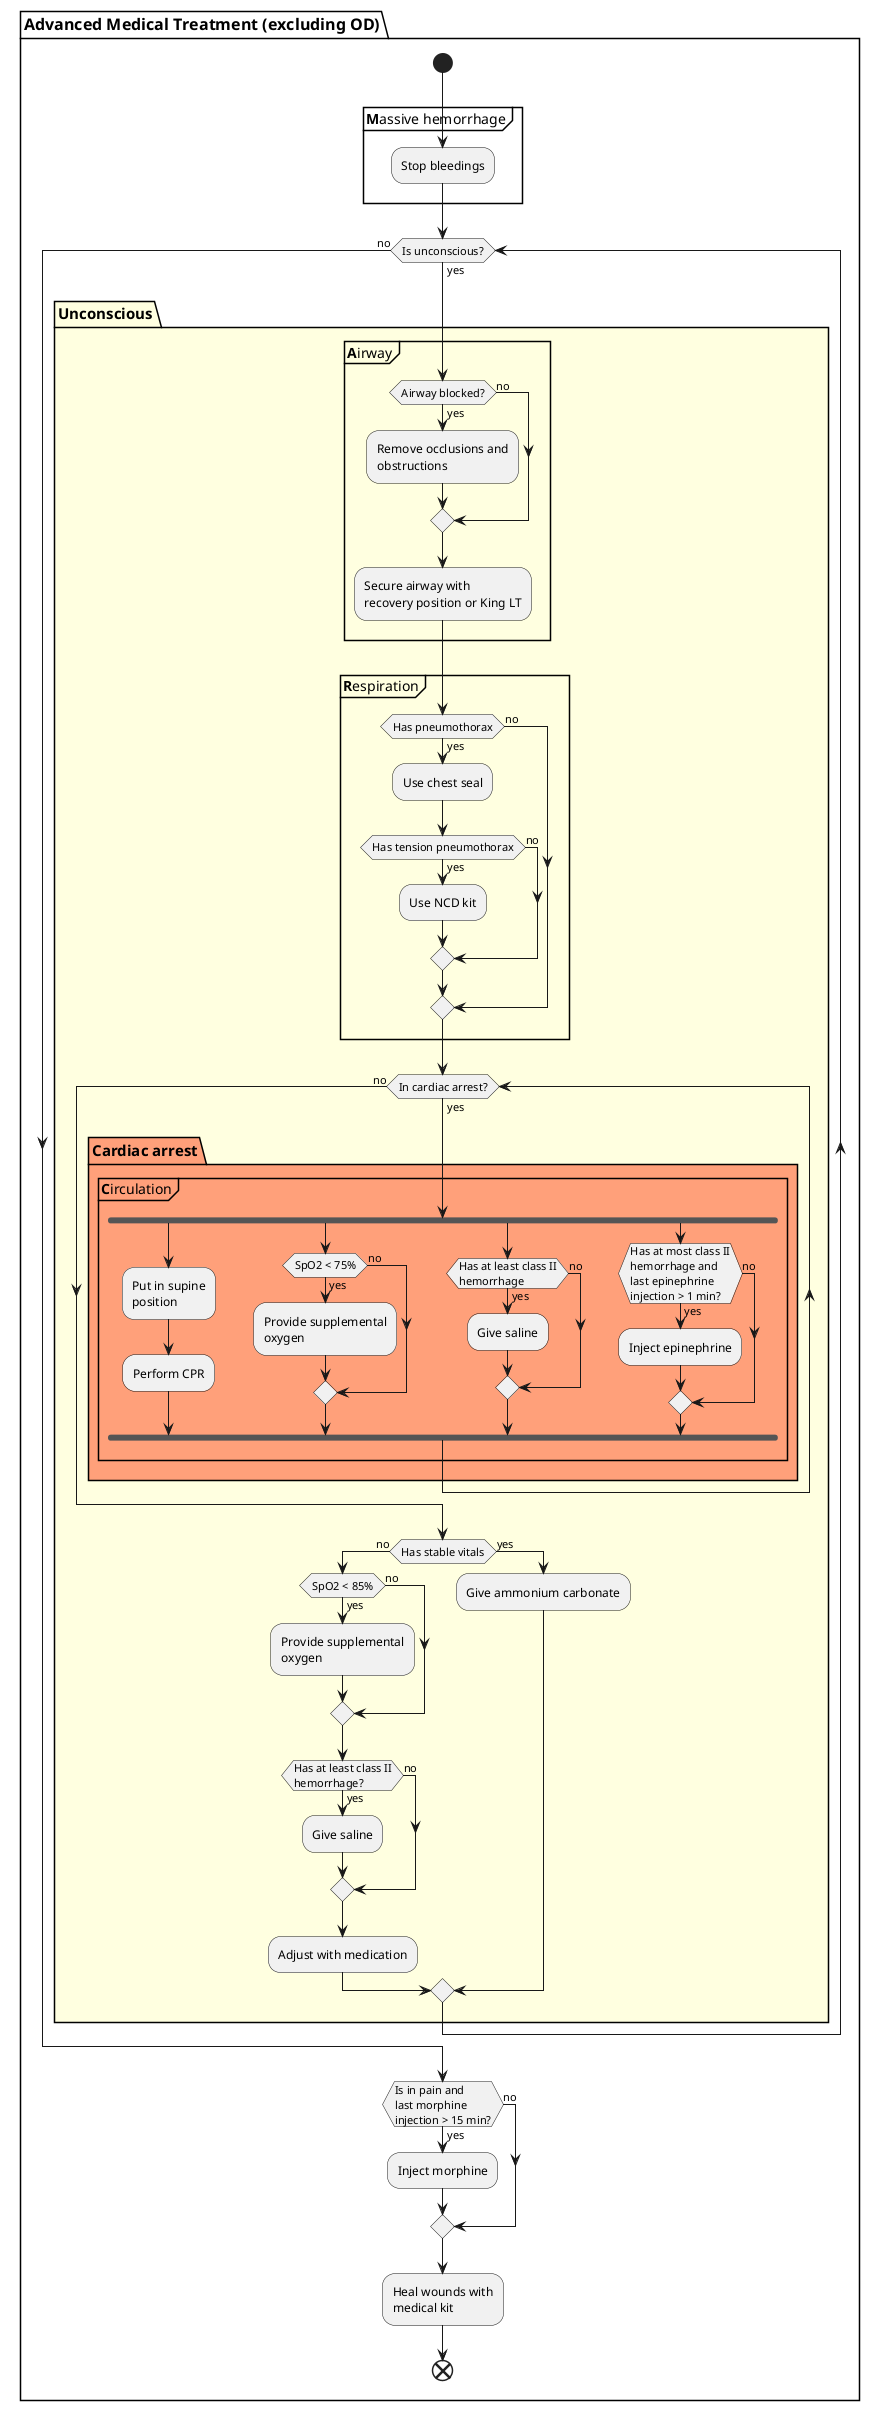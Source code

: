 @startuml
package "== Advanced Medical Treatment (excluding OD)" {
    start
    group "**M**assive hemorrhage" {
        :Stop bleedings;
    }
    while (Is unconscious?) is (yes)
        package "=== Unconscious" #LightYellow {
            group "**A**irway" {
                if (Airway blocked?) then (yes)
                    :Remove occlusions and\nobstructions;
                else (no)
                endif
                :Secure airway with\nrecovery position or King LT;
            }
            group "**R**espiration" {
                if (Has pneumothorax) then (yes)
                    :Use chest seal;
                    if (Has tension pneumothorax) then (yes)
                        :Use NCD kit;
                    else (no)
                    endif
                else (no)
                endif
            }
            while (In cardiac arrest?) is (yes)
                package "=== Cardiac arrest" #LightSalmon {
                    group "**C**irculation" {
                        fork
                            :Put in supine\nposition;
                            :Perform CPR;
                        fork again
                            if (SpO2 < 75%) then (yes)
                                :Provide supplemental\noxygen;
                            else (no)
                            endif
                        fork again
                            if (Has at least class II\nhemorrhage) then (yes)
                                :Give saline;
                            else (no)
                            endif
                        fork again
                            if (Has at most class II\nhemorrhage and\nlast epinephrine\ninjection > 1 min?) then (yes)
                                :Inject epinephrine;
                            else (no)
                            endif
                        end fork
                    }
                }
            endwhile (no)
            if (Has stable vitals) then (no)
                if (SpO2 < 85%) then (yes)
                    :Provide supplemental\noxygen;
                else (no)
                endif
                if (Has at least class II\nhemorrhage?) then (yes)
                    :Give saline;
                else (no)
                endif
                :Adjust with medication;
            else (yes)
                :Give ammonium carbonate;
            endif
        }
    endwhile (no)

    if (Is in pain and\nlast morphine\ninjection > 15 min?) then (yes)
        :Inject morphine;
    else (no)
    endif

    :Heal wounds with\nmedical kit;
    end
}
@enduml
